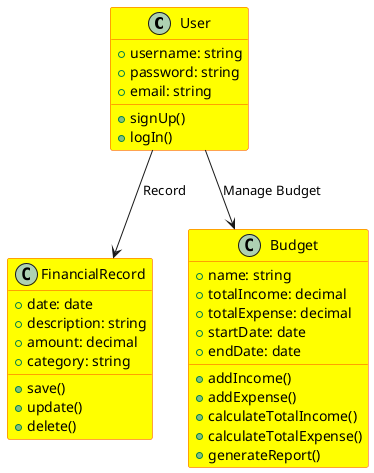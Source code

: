 @startuml
!define RECTANGLE class
!define INTERFACE interface

RECTANGLE User {
  + username: string
  + password: string
  + email: string
  + signUp()
  + logIn()
}

RECTANGLE FinancialRecord {
  + date: date
  + description: string
  + amount: decimal
  + category: string
  + save()
  + update()
  + delete()
}

RECTANGLE Budget {
  + name: string
  + totalIncome: decimal
  + totalExpense: decimal
  + startDate: date
  + endDate: date
  + addIncome()
  + addExpense()
  + calculateTotalIncome()
  + calculateTotalExpense()
  + generateReport()
}

User --> FinancialRecord: Record
User --> Budget: Manage Budget

skinparam class {
BackgroundColor yellow
ArrowColor Yellow
BorderColor OrangeRed
skinparam stereotypeCBackgroundColor OrangeRed
}

@enduml
